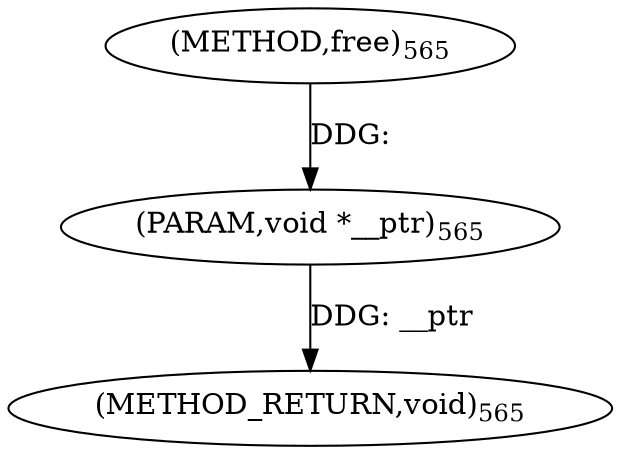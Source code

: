 digraph "free" {  
"4826" [label = <(METHOD,free)<SUB>565</SUB>> ]
"4828" [label = <(METHOD_RETURN,void)<SUB>565</SUB>> ]
"4827" [label = <(PARAM,void *__ptr)<SUB>565</SUB>> ]
  "4827" -> "4828"  [ label = "DDG: __ptr"] 
  "4826" -> "4827"  [ label = "DDG: "] 
}
